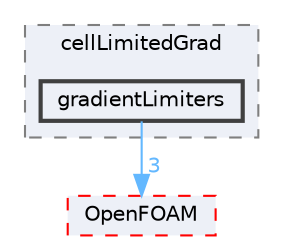 digraph "src/finiteVolume/finiteVolume/gradSchemes/limitedGradSchemes/cellLimitedGrad/gradientLimiters"
{
 // LATEX_PDF_SIZE
  bgcolor="transparent";
  edge [fontname=Helvetica,fontsize=10,labelfontname=Helvetica,labelfontsize=10];
  node [fontname=Helvetica,fontsize=10,shape=box,height=0.2,width=0.4];
  compound=true
  subgraph clusterdir_15b546026f25fe50ef80657f7461c9a9 {
    graph [ bgcolor="#edf0f7", pencolor="grey50", label="cellLimitedGrad", fontname=Helvetica,fontsize=10 style="filled,dashed", URL="dir_15b546026f25fe50ef80657f7461c9a9.html",tooltip=""]
  dir_99c330342ad9c3706c2bff45e85f8816 [label="gradientLimiters", fillcolor="#edf0f7", color="grey25", style="filled,bold", URL="dir_99c330342ad9c3706c2bff45e85f8816.html",tooltip=""];
  }
  dir_c5473ff19b20e6ec4dfe5c310b3778a8 [label="OpenFOAM", fillcolor="#edf0f7", color="red", style="filled,dashed", URL="dir_c5473ff19b20e6ec4dfe5c310b3778a8.html",tooltip=""];
  dir_99c330342ad9c3706c2bff45e85f8816->dir_c5473ff19b20e6ec4dfe5c310b3778a8 [headlabel="3", labeldistance=1.5 headhref="dir_001667_002695.html" href="dir_001667_002695.html" color="steelblue1" fontcolor="steelblue1"];
}
